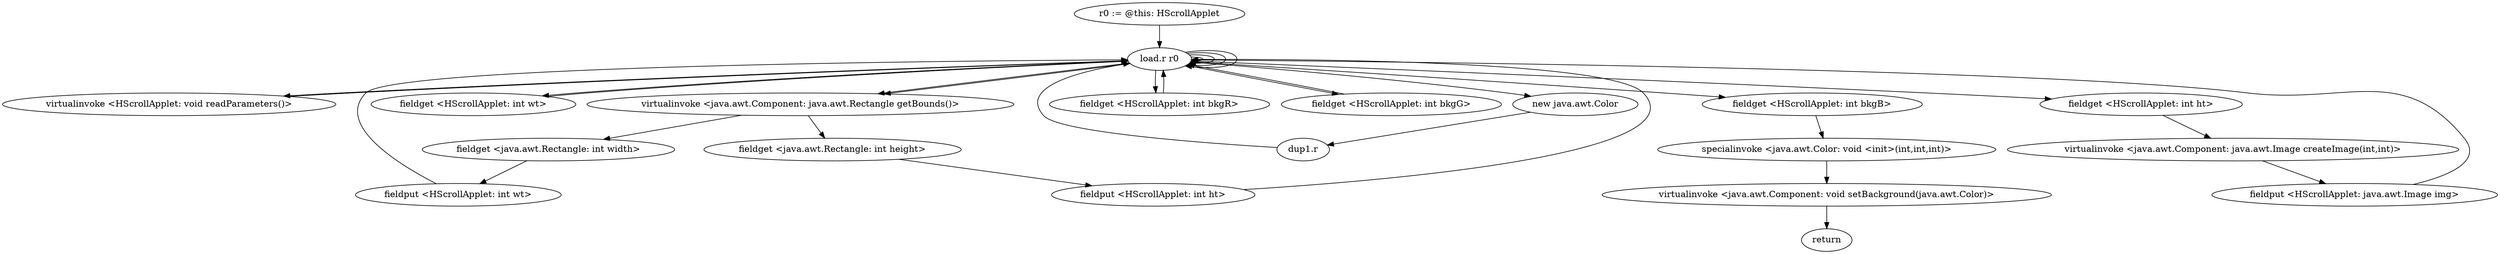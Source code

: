 digraph "" {
    "r0 := @this: HScrollApplet"
    "load.r r0"
    "r0 := @this: HScrollApplet"->"load.r r0";
    "virtualinvoke <HScrollApplet: void readParameters()>"
    "load.r r0"->"virtualinvoke <HScrollApplet: void readParameters()>";
    "virtualinvoke <HScrollApplet: void readParameters()>"->"load.r r0";
    "load.r r0"->"load.r r0";
    "virtualinvoke <java.awt.Component: java.awt.Rectangle getBounds()>"
    "load.r r0"->"virtualinvoke <java.awt.Component: java.awt.Rectangle getBounds()>";
    "fieldget <java.awt.Rectangle: int width>"
    "virtualinvoke <java.awt.Component: java.awt.Rectangle getBounds()>"->"fieldget <java.awt.Rectangle: int width>";
    "fieldput <HScrollApplet: int wt>"
    "fieldget <java.awt.Rectangle: int width>"->"fieldput <HScrollApplet: int wt>";
    "fieldput <HScrollApplet: int wt>"->"load.r r0";
    "load.r r0"->"load.r r0";
    "load.r r0"->"virtualinvoke <java.awt.Component: java.awt.Rectangle getBounds()>";
    "fieldget <java.awt.Rectangle: int height>"
    "virtualinvoke <java.awt.Component: java.awt.Rectangle getBounds()>"->"fieldget <java.awt.Rectangle: int height>";
    "fieldput <HScrollApplet: int ht>"
    "fieldget <java.awt.Rectangle: int height>"->"fieldput <HScrollApplet: int ht>";
    "fieldput <HScrollApplet: int ht>"->"load.r r0";
    "load.r r0"->"load.r r0";
    "load.r r0"->"load.r r0";
    "fieldget <HScrollApplet: int wt>"
    "load.r r0"->"fieldget <HScrollApplet: int wt>";
    "fieldget <HScrollApplet: int wt>"->"load.r r0";
    "fieldget <HScrollApplet: int ht>"
    "load.r r0"->"fieldget <HScrollApplet: int ht>";
    "virtualinvoke <java.awt.Component: java.awt.Image createImage(int,int)>"
    "fieldget <HScrollApplet: int ht>"->"virtualinvoke <java.awt.Component: java.awt.Image createImage(int,int)>";
    "fieldput <HScrollApplet: java.awt.Image img>"
    "virtualinvoke <java.awt.Component: java.awt.Image createImage(int,int)>"->"fieldput <HScrollApplet: java.awt.Image img>";
    "fieldput <HScrollApplet: java.awt.Image img>"->"load.r r0";
    "new java.awt.Color"
    "load.r r0"->"new java.awt.Color";
    "dup1.r"
    "new java.awt.Color"->"dup1.r";
    "dup1.r"->"load.r r0";
    "fieldget <HScrollApplet: int bkgR>"
    "load.r r0"->"fieldget <HScrollApplet: int bkgR>";
    "fieldget <HScrollApplet: int bkgR>"->"load.r r0";
    "fieldget <HScrollApplet: int bkgG>"
    "load.r r0"->"fieldget <HScrollApplet: int bkgG>";
    "fieldget <HScrollApplet: int bkgG>"->"load.r r0";
    "fieldget <HScrollApplet: int bkgB>"
    "load.r r0"->"fieldget <HScrollApplet: int bkgB>";
    "specialinvoke <java.awt.Color: void <init>(int,int,int)>"
    "fieldget <HScrollApplet: int bkgB>"->"specialinvoke <java.awt.Color: void <init>(int,int,int)>";
    "virtualinvoke <java.awt.Component: void setBackground(java.awt.Color)>"
    "specialinvoke <java.awt.Color: void <init>(int,int,int)>"->"virtualinvoke <java.awt.Component: void setBackground(java.awt.Color)>";
    "return"
    "virtualinvoke <java.awt.Component: void setBackground(java.awt.Color)>"->"return";
}
